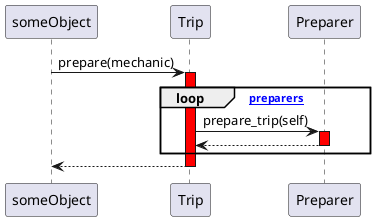 'using duck typing to arrive at a solution that allows easy extension

 @startuml TripMechanicSequence
someObject -> Trip : prepare(mechanic)
activate Trip #red
loop [preparers]

Trip -> Preparer : prepare_trip(self)
activate Preparer #red
Preparer --> Trip
deactivate Preparer
end
Trip --> someObject 
deactivate Trip

 @enduml